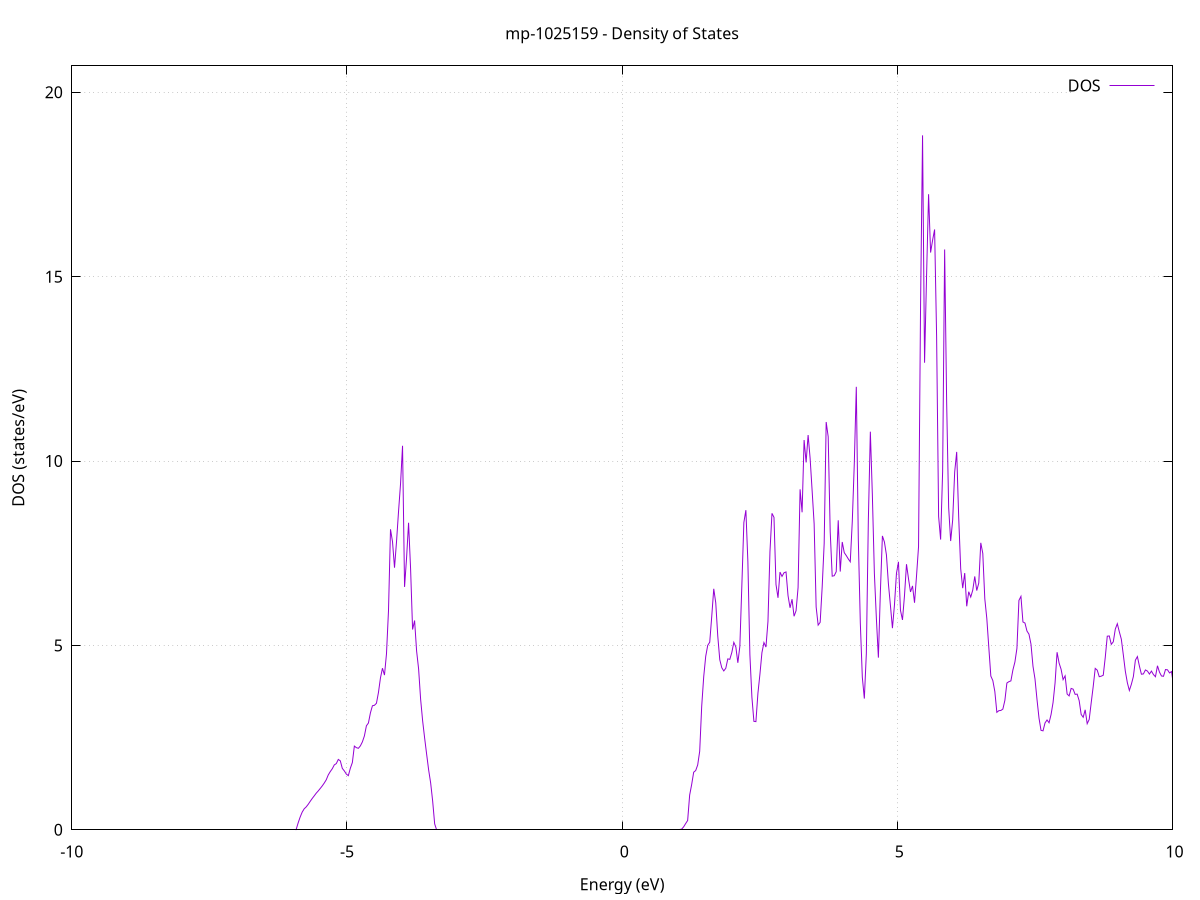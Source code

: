 set title 'mp-1025159 - Density of States'
set xlabel 'Energy (eV)'
set ylabel 'DOS (states/eV)'
set grid
set xrange [-10:10]
set yrange [0:20.715]
set xzeroaxis lt -1
set terminal png size 800,600
set output 'mp-1025159_dos_gnuplot.png'
plot '-' using 1:2 with lines title 'DOS'
-41.930800 0.000000
-41.894400 0.000000
-41.857900 0.000000
-41.821400 0.000000
-41.784900 0.000000
-41.748400 0.000000
-41.712000 0.000000
-41.675500 0.000000
-41.639000 0.000000
-41.602500 0.000000
-41.566000 0.000000
-41.529600 0.000000
-41.493100 0.000000
-41.456600 0.000000
-41.420100 0.000000
-41.383600 0.000000
-41.347100 0.000000
-41.310700 0.000000
-41.274200 0.000000
-41.237700 0.000000
-41.201200 0.000000
-41.164700 0.000000
-41.128300 0.000000
-41.091800 0.000000
-41.055300 0.000000
-41.018800 0.000000
-40.982300 0.000000
-40.945800 0.000000
-40.909400 0.000000
-40.872900 0.000000
-40.836400 0.000000
-40.799900 0.000000
-40.763400 0.000000
-40.727000 0.000000
-40.690500 0.000000
-40.654000 0.000000
-40.617500 0.000000
-40.581000 0.000000
-40.544600 0.000000
-40.508100 0.000000
-40.471600 0.000000
-40.435100 0.000000
-40.398600 0.000000
-40.362100 0.000000
-40.325700 0.000000
-40.289200 0.000000
-40.252700 0.000000
-40.216200 0.000000
-40.179700 0.000000
-40.143300 0.000000
-40.106800 0.000000
-40.070300 0.000000
-40.033800 0.000000
-39.997300 0.000000
-39.960900 0.000000
-39.924400 0.000000
-39.887900 0.000000
-39.851400 0.000000
-39.814900 0.000000
-39.778400 0.000000
-39.742000 0.000000
-39.705500 0.000000
-39.669000 0.000000
-39.632500 0.000000
-39.596000 0.000000
-39.559600 0.000000
-39.523100 0.000000
-39.486600 0.000000
-39.450100 0.000000
-39.413600 0.000000
-39.377100 0.000000
-39.340700 0.000000
-39.304200 0.000000
-39.267700 0.000000
-39.231200 0.000000
-39.194700 0.000000
-39.158300 0.000000
-39.121800 0.000000
-39.085300 0.000000
-39.048800 0.000000
-39.012300 0.000000
-38.975900 0.000000
-38.939400 0.000000
-38.902900 0.000000
-38.866400 0.000000
-38.829900 0.000000
-38.793400 0.000000
-38.757000 0.000000
-38.720500 0.000000
-38.684000 0.000000
-38.647500 0.000000
-38.611000 261.473700
-38.574600 703.450100
-38.538100 0.000000
-38.501600 0.000000
-38.465100 0.000000
-38.428600 0.000000
-38.392100 0.000000
-38.355700 0.000000
-38.319200 0.000000
-38.282700 0.000000
-38.246200 0.000000
-38.209700 0.000000
-38.173300 0.000000
-38.136800 0.000000
-38.100300 0.000000
-38.063800 0.000000
-38.027300 0.000000
-37.990900 0.000000
-37.954400 0.000000
-37.917900 0.000000
-37.881400 0.000000
-37.844900 0.000000
-37.808400 0.000000
-37.772000 0.000000
-37.735500 0.000000
-37.699000 0.000000
-37.662500 0.000000
-37.626000 0.000000
-37.589600 0.000000
-37.553100 0.000000
-37.516600 0.000000
-37.480100 0.000000
-37.443600 0.000000
-37.407200 0.000000
-37.370700 0.000000
-37.334200 0.000000
-37.297700 0.000000
-37.261200 0.000000
-37.224700 0.000000
-37.188300 0.000000
-37.151800 0.000000
-37.115300 0.000000
-37.078800 0.000000
-37.042300 0.000000
-37.005900 0.000000
-36.969400 0.000000
-36.932900 0.000000
-36.896400 0.000000
-36.859900 0.000000
-36.823400 0.000000
-36.787000 0.000000
-36.750500 0.000000
-36.714000 0.000000
-36.677500 0.000000
-36.641000 0.000000
-36.604600 0.000000
-36.568100 0.000000
-36.531600 0.000000
-36.495100 0.000000
-36.458600 0.000000
-36.422200 0.000000
-36.385700 0.000000
-36.349200 0.000000
-36.312700 0.000000
-36.276200 0.000000
-36.239700 0.000000
-36.203300 0.000000
-36.166800 0.000000
-36.130300 0.000000
-36.093800 0.000000
-36.057300 0.000000
-36.020900 0.000000
-35.984400 0.000000
-35.947900 0.000000
-35.911400 0.000000
-35.874900 0.000000
-35.838400 0.000000
-35.802000 0.000000
-35.765500 0.000000
-35.729000 0.000000
-35.692500 0.000000
-35.656000 0.000000
-35.619600 0.000000
-35.583100 0.000000
-35.546600 0.000000
-35.510100 0.000000
-35.473600 0.000000
-35.437200 0.000000
-35.400700 0.000000
-35.364200 0.000000
-35.327700 0.000000
-35.291200 0.000000
-35.254700 0.000000
-35.218300 0.000000
-35.181800 0.000000
-35.145300 0.000000
-35.108800 0.000000
-35.072300 0.000000
-35.035900 0.000000
-34.999400 0.000000
-34.962900 0.000000
-34.926400 0.000000
-34.889900 0.000000
-34.853400 0.000000
-34.817000 0.000000
-34.780500 0.000000
-34.744000 0.000000
-34.707500 0.000000
-34.671000 0.000000
-34.634600 0.000000
-34.598100 0.000000
-34.561600 0.000000
-34.525100 0.000000
-34.488600 0.000000
-34.452200 0.000000
-34.415700 0.000000
-34.379200 0.000000
-34.342700 0.000000
-34.306200 0.000000
-34.269700 0.000000
-34.233300 0.000000
-34.196800 0.000000
-34.160300 0.000000
-34.123800 0.000000
-34.087300 0.000000
-34.050900 0.000000
-34.014400 0.000000
-33.977900 0.000000
-33.941400 0.000000
-33.904900 0.000000
-33.868500 0.000000
-33.832000 0.000000
-33.795500 0.000000
-33.759000 0.000000
-33.722500 0.000000
-33.686000 0.000000
-33.649600 0.000000
-33.613100 0.000000
-33.576600 0.000000
-33.540100 0.000000
-33.503600 0.000000
-33.467200 0.000000
-33.430700 0.000000
-33.394200 0.000000
-33.357700 0.000000
-33.321200 0.000000
-33.284700 0.000000
-33.248300 0.000000
-33.211800 0.000000
-33.175300 0.000000
-33.138800 0.000000
-33.102300 0.000000
-33.065900 0.000000
-33.029400 0.000000
-32.992900 0.000000
-32.956400 0.000000
-32.919900 0.000000
-32.883500 0.000000
-32.847000 0.000000
-32.810500 0.000000
-32.774000 0.000000
-32.737500 0.000000
-32.701000 0.000000
-32.664600 0.000000
-32.628100 0.000000
-32.591600 0.000000
-32.555100 0.000000
-32.518600 0.000000
-32.482200 0.000000
-32.445700 0.000000
-32.409200 0.000000
-32.372700 0.000000
-32.336200 0.000000
-32.299700 0.000000
-32.263300 0.000000
-32.226800 0.000000
-32.190300 0.000000
-32.153800 0.000000
-32.117300 0.000000
-32.080900 0.000000
-32.044400 0.000000
-32.007900 0.000000
-31.971400 0.000000
-31.934900 0.000000
-31.898500 0.000000
-31.862000 0.000000
-31.825500 0.000000
-31.789000 0.000000
-31.752500 0.000000
-31.716000 0.000000
-31.679600 0.000000
-31.643100 0.000000
-31.606600 0.000000
-31.570100 0.000000
-31.533600 0.000000
-31.497200 0.000000
-31.460700 0.000000
-31.424200 0.000000
-31.387700 0.000000
-31.351200 0.000000
-31.314800 0.000000
-31.278300 0.000000
-31.241800 0.000000
-31.205300 0.000000
-31.168800 0.000000
-31.132300 0.000000
-31.095900 0.000000
-31.059400 0.000000
-31.022900 0.000000
-30.986400 0.000000
-30.949900 0.000000
-30.913500 0.000000
-30.877000 0.000000
-30.840500 0.000000
-30.804000 0.000000
-30.767500 0.000000
-30.731000 0.000000
-30.694600 0.000000
-30.658100 0.000000
-30.621600 0.000000
-30.585100 0.000000
-30.548600 0.000000
-30.512200 0.000000
-30.475700 0.000000
-30.439200 0.000000
-30.402700 0.000000
-30.366200 0.000000
-30.329800 0.000000
-30.293300 0.000000
-30.256800 0.000000
-30.220300 0.000000
-30.183800 0.000000
-30.147300 0.000000
-30.110900 0.000000
-30.074400 0.000000
-30.037900 0.000000
-30.001400 0.000000
-29.964900 0.000000
-29.928500 0.000000
-29.892000 0.000000
-29.855500 0.000000
-29.819000 0.000000
-29.782500 0.000000
-29.746000 0.000000
-29.709600 0.000000
-29.673100 0.000000
-29.636600 0.000000
-29.600100 0.000000
-29.563600 0.000000
-29.527200 0.000000
-29.490700 0.000000
-29.454200 0.000000
-29.417700 0.000000
-29.381200 0.000000
-29.344800 0.000000
-29.308300 0.000000
-29.271800 0.000000
-29.235300 0.000000
-29.198800 0.000000
-29.162300 0.000000
-29.125900 0.000000
-29.089400 0.000000
-29.052900 0.000000
-29.016400 0.000000
-28.979900 0.000000
-28.943500 0.000000
-28.907000 0.000000
-28.870500 0.000000
-28.834000 0.000000
-28.797500 0.000000
-28.761000 0.000000
-28.724600 0.000000
-28.688100 0.000000
-28.651600 0.000000
-28.615100 0.000000
-28.578600 0.000000
-28.542200 0.000000
-28.505700 0.000000
-28.469200 0.000000
-28.432700 0.000000
-28.396200 0.000000
-28.359800 0.000000
-28.323300 0.000000
-28.286800 0.000000
-28.250300 0.000000
-28.213800 0.000000
-28.177300 0.000000
-28.140900 0.000000
-28.104400 0.000000
-28.067900 0.000000
-28.031400 0.000000
-27.994900 0.000000
-27.958500 0.000000
-27.922000 0.000000
-27.885500 0.000000
-27.849000 0.000000
-27.812500 0.000000
-27.776100 0.000000
-27.739600 0.000000
-27.703100 0.000000
-27.666600 0.000000
-27.630100 0.000000
-27.593600 0.000000
-27.557200 0.000000
-27.520700 0.000000
-27.484200 0.000000
-27.447700 0.000000
-27.411200 0.000000
-27.374800 0.000000
-27.338300 0.000000
-27.301800 0.000000
-27.265300 0.000000
-27.228800 0.000000
-27.192300 0.000000
-27.155900 0.000000
-27.119400 0.000000
-27.082900 0.000000
-27.046400 0.000000
-27.009900 0.000000
-26.973500 0.000000
-26.937000 0.000000
-26.900500 0.000000
-26.864000 0.000000
-26.827500 0.000000
-26.791100 0.000000
-26.754600 0.000000
-26.718100 0.000000
-26.681600 0.000000
-26.645100 0.000000
-26.608600 0.000000
-26.572200 0.000000
-26.535700 0.000000
-26.499200 0.000000
-26.462700 0.000000
-26.426200 0.000000
-26.389800 0.000000
-26.353300 0.000000
-26.316800 0.000000
-26.280300 0.000000
-26.243800 0.000000
-26.207300 0.000000
-26.170900 0.000000
-26.134400 0.000000
-26.097900 0.000000
-26.061400 0.000000
-26.024900 0.000000
-25.988500 0.000000
-25.952000 0.000000
-25.915500 0.000000
-25.879000 0.000000
-25.842500 0.000000
-25.806100 0.000000
-25.769600 0.000000
-25.733100 0.000000
-25.696600 0.000000
-25.660100 0.000000
-25.623600 0.000000
-25.587200 0.000000
-25.550700 0.000000
-25.514200 0.000000
-25.477700 0.000000
-25.441200 0.000000
-25.404800 0.000000
-25.368300 0.000000
-25.331800 0.000000
-25.295300 0.000000
-25.258800 0.000000
-25.222400 0.000000
-25.185900 0.000000
-25.149400 0.000000
-25.112900 0.000000
-25.076400 0.000000
-25.039900 0.000000
-25.003500 0.000000
-24.967000 0.000000
-24.930500 0.000000
-24.894000 0.000000
-24.857500 0.000000
-24.821100 0.000000
-24.784600 0.000000
-24.748100 0.000000
-24.711600 0.000000
-24.675100 0.000000
-24.638600 0.000000
-24.602200 0.000000
-24.565700 0.000000
-24.529200 0.000000
-24.492700 0.000000
-24.456200 0.000000
-24.419800 0.000000
-24.383300 0.000000
-24.346800 0.000000
-24.310300 0.000000
-24.273800 0.000000
-24.237400 0.000000
-24.200900 0.000000
-24.164400 0.000000
-24.127900 0.000000
-24.091400 0.000000
-24.054900 0.000000
-24.018500 0.000000
-23.982000 0.000000
-23.945500 0.000000
-23.909000 0.000000
-23.872500 0.000000
-23.836100 0.000000
-23.799600 0.000000
-23.763100 0.000000
-23.726600 0.000000
-23.690100 0.000000
-23.653600 0.000000
-23.617200 0.000000
-23.580700 0.000000
-23.544200 0.000000
-23.507700 0.000000
-23.471200 0.000000
-23.434800 0.000000
-23.398300 0.000000
-23.361800 0.000000
-23.325300 0.000000
-23.288800 0.000000
-23.252400 0.000000
-23.215900 0.000000
-23.179400 0.000000
-23.142900 0.000000
-23.106400 0.000000
-23.069900 0.000000
-23.033500 0.000000
-22.997000 0.000000
-22.960500 0.000000
-22.924000 0.000000
-22.887500 0.000000
-22.851100 0.000000
-22.814600 0.000000
-22.778100 0.000000
-22.741600 0.000000
-22.705100 0.000000
-22.668600 0.000000
-22.632200 0.000000
-22.595700 0.000000
-22.559200 0.000000
-22.522700 0.000000
-22.486200 0.000000
-22.449800 0.000000
-22.413300 0.000000
-22.376800 0.000000
-22.340300 0.000000
-22.303800 0.000000
-22.267400 0.000000
-22.230900 0.000000
-22.194400 0.000000
-22.157900 0.000000
-22.121400 0.000000
-22.084900 0.000000
-22.048500 0.000000
-22.012000 0.000000
-21.975500 0.000000
-21.939000 0.000000
-21.902500 0.000000
-21.866100 0.000000
-21.829600 0.000000
-21.793100 0.000000
-21.756600 0.000000
-21.720100 0.000000
-21.683700 0.000000
-21.647200 0.000000
-21.610700 0.000000
-21.574200 0.000000
-21.537700 0.000000
-21.501200 0.000000
-21.464800 0.000000
-21.428300 0.000000
-21.391800 0.000000
-21.355300 0.000000
-21.318800 0.000000
-21.282400 0.000000
-21.245900 0.000000
-21.209400 0.000000
-21.172900 0.000000
-21.136400 0.000000
-21.099900 0.000000
-21.063500 0.000000
-21.027000 0.000000
-20.990500 0.000000
-20.954000 0.000000
-20.917500 0.000000
-20.881100 0.000000
-20.844600 0.000000
-20.808100 0.000000
-20.771600 0.000000
-20.735100 0.000000
-20.698700 0.000000
-20.662200 0.000000
-20.625700 0.000000
-20.589200 0.000000
-20.552700 0.000000
-20.516200 0.000000
-20.479800 0.000000
-20.443300 0.000000
-20.406800 0.000000
-20.370300 0.000000
-20.333800 0.000000
-20.297400 0.000000
-20.260900 0.000000
-20.224400 0.000000
-20.187900 0.000000
-20.151400 0.000000
-20.114900 0.000000
-20.078500 0.000000
-20.042000 0.000000
-20.005500 0.000000
-19.969000 0.000000
-19.932500 0.000000
-19.896100 0.000000
-19.859600 0.000000
-19.823100 0.000000
-19.786600 0.000000
-19.750100 0.000000
-19.713700 0.000000
-19.677200 0.000000
-19.640700 0.000000
-19.604200 0.000000
-19.567700 0.000000
-19.531200 0.000000
-19.494800 0.000000
-19.458300 0.000000
-19.421800 0.000000
-19.385300 0.000000
-19.348800 0.000000
-19.312400 0.000000
-19.275900 0.000000
-19.239400 0.000000
-19.202900 0.000000
-19.166400 0.000000
-19.130000 0.000000
-19.093500 0.000000
-19.057000 0.000000
-19.020500 0.000000
-18.984000 0.000000
-18.947500 0.000000
-18.911100 0.000000
-18.874600 0.000000
-18.838100 0.000000
-18.801600 0.000000
-18.765100 0.000000
-18.728700 0.000000
-18.692200 0.000000
-18.655700 0.000000
-18.619200 0.000000
-18.582700 0.000000
-18.546200 0.000000
-18.509800 0.000000
-18.473300 0.000000
-18.436800 0.000000
-18.400300 0.000000
-18.363800 0.000000
-18.327400 0.000000
-18.290900 0.000000
-18.254400 0.000000
-18.217900 0.000000
-18.181400 0.000000
-18.145000 0.000000
-18.108500 0.000000
-18.072000 0.000000
-18.035500 0.000000
-17.999000 0.000000
-17.962500 0.000000
-17.926100 0.000000
-17.889600 0.000000
-17.853100 0.000000
-17.816600 0.000000
-17.780100 0.000000
-17.743700 0.000000
-17.707200 0.000000
-17.670700 0.000000
-17.634200 0.000000
-17.597700 0.000000
-17.561200 0.000000
-17.524800 0.000000
-17.488300 0.000000
-17.451800 0.000000
-17.415300 0.000000
-17.378800 0.000000
-17.342400 0.000000
-17.305900 0.000000
-17.269400 0.000000
-17.232900 0.000000
-17.196400 0.000000
-17.160000 0.000000
-17.123500 0.000000
-17.087000 0.000000
-17.050500 0.000000
-17.014000 0.000000
-16.977500 0.000000
-16.941100 0.000000
-16.904600 0.000000
-16.868100 0.000000
-16.831600 0.000000
-16.795100 0.000000
-16.758700 0.000000
-16.722200 0.000000
-16.685700 0.000000
-16.649200 0.000000
-16.612700 0.000000
-16.576200 0.000000
-16.539800 0.000000
-16.503300 0.000000
-16.466800 0.000000
-16.430300 0.000000
-16.393800 0.000000
-16.357400 0.000000
-16.320900 0.000000
-16.284400 0.000000
-16.247900 0.000000
-16.211400 0.000000
-16.175000 0.000000
-16.138500 0.000000
-16.102000 0.000000
-16.065500 0.000000
-16.029000 0.000000
-15.992500 0.000000
-15.956100 0.000000
-15.919600 0.000000
-15.883100 0.000000
-15.846600 0.000000
-15.810100 0.000000
-15.773700 0.000000
-15.737200 0.000000
-15.700700 0.000000
-15.664200 0.000000
-15.627700 0.000000
-15.591300 0.000000
-15.554800 0.000000
-15.518300 0.000000
-15.481800 0.000000
-15.445300 0.000000
-15.408800 0.000000
-15.372400 0.000000
-15.335900 0.000000
-15.299400 0.000000
-15.262900 0.000000
-15.226400 0.000000
-15.190000 0.000000
-15.153500 0.000000
-15.117000 0.000000
-15.080500 0.000000
-15.044000 0.000000
-15.007500 0.000000
-14.971100 0.000000
-14.934600 0.000000
-14.898100 0.000000
-14.861600 0.000000
-14.825100 0.000000
-14.788700 0.000000
-14.752200 0.000000
-14.715700 0.000000
-14.679200 0.000000
-14.642700 0.000000
-14.606300 0.000000
-14.569800 0.000000
-14.533300 0.000000
-14.496800 0.000000
-14.460300 0.000000
-14.423800 0.000000
-14.387400 0.000000
-14.350900 0.000000
-14.314400 0.000000
-14.277900 0.000000
-14.241400 0.000000
-14.205000 0.000000
-14.168500 0.000000
-14.132000 0.000000
-14.095500 0.000000
-14.059000 0.000000
-14.022500 0.000000
-13.986100 0.000000
-13.949600 0.000000
-13.913100 0.000000
-13.876600 0.000000
-13.840100 0.000000
-13.803700 0.000000
-13.767200 0.000000
-13.730700 0.000000
-13.694200 0.000000
-13.657700 0.000000
-13.621300 0.000000
-13.584800 0.000000
-13.548300 0.000000
-13.511800 0.000000
-13.475300 0.000000
-13.438800 0.000000
-13.402400 0.000000
-13.365900 0.000000
-13.329400 0.000000
-13.292900 0.000000
-13.256400 0.000000
-13.220000 0.000000
-13.183500 0.000000
-13.147000 0.000000
-13.110500 0.000000
-13.074000 0.000000
-13.037600 0.000000
-13.001100 0.000000
-12.964600 0.000000
-12.928100 0.000000
-12.891600 0.000000
-12.855100 0.000000
-12.818700 0.000000
-12.782200 0.000000
-12.745700 0.000000
-12.709200 0.000000
-12.672700 0.000000
-12.636300 0.000000
-12.599800 0.000000
-12.563300 0.000000
-12.526800 0.000000
-12.490300 0.000000
-12.453800 0.000000
-12.417400 0.000000
-12.380900 0.000000
-12.344400 0.000000
-12.307900 0.000000
-12.271400 0.000000
-12.235000 0.000000
-12.198500 0.000000
-12.162000 0.000000
-12.125500 0.000000
-12.089000 0.000000
-12.052600 0.000000
-12.016100 0.000000
-11.979600 0.000000
-11.943100 0.000000
-11.906600 0.000000
-11.870100 0.000000
-11.833700 0.000000
-11.797200 0.000000
-11.760700 0.000000
-11.724200 0.000000
-11.687700 0.000000
-11.651300 0.000000
-11.614800 0.000000
-11.578300 0.000000
-11.541800 0.000000
-11.505300 0.000000
-11.468800 0.000000
-11.432400 0.000000
-11.395900 0.000000
-11.359400 0.000000
-11.322900 0.000000
-11.286400 0.000000
-11.250000 0.000000
-11.213500 0.000000
-11.177000 0.000000
-11.140500 0.000000
-11.104000 0.000000
-11.067600 0.000000
-11.031100 0.000000
-10.994600 0.000000
-10.958100 0.000000
-10.921600 0.000000
-10.885100 0.000000
-10.848700 0.000000
-10.812200 0.000000
-10.775700 0.000000
-10.739200 0.000000
-10.702700 0.000000
-10.666300 0.000000
-10.629800 0.000000
-10.593300 0.000000
-10.556800 0.000000
-10.520300 0.000000
-10.483800 0.000000
-10.447400 0.000000
-10.410900 0.000000
-10.374400 0.000000
-10.337900 0.000000
-10.301400 0.000000
-10.265000 0.000000
-10.228500 0.000000
-10.192000 0.000000
-10.155500 0.000000
-10.119000 0.000000
-10.082600 0.000000
-10.046100 0.000000
-10.009600 0.000000
-9.973100 0.000000
-9.936600 0.000000
-9.900100 0.000000
-9.863700 0.000000
-9.827200 0.000000
-9.790700 0.000000
-9.754200 0.000000
-9.717700 0.000000
-9.681300 0.000000
-9.644800 0.000000
-9.608300 0.000000
-9.571800 0.000000
-9.535300 0.000000
-9.498900 0.000000
-9.462400 0.000000
-9.425900 0.000000
-9.389400 0.000000
-9.352900 0.000000
-9.316400 0.000000
-9.280000 0.000000
-9.243500 0.000000
-9.207000 0.000000
-9.170500 0.000000
-9.134000 0.000000
-9.097600 0.000000
-9.061100 0.000000
-9.024600 0.000000
-8.988100 0.000000
-8.951600 0.000000
-8.915100 0.000000
-8.878700 0.000000
-8.842200 0.000000
-8.805700 0.000000
-8.769200 0.000000
-8.732700 0.000000
-8.696300 0.000000
-8.659800 0.000000
-8.623300 0.000000
-8.586800 0.000000
-8.550300 0.000000
-8.513900 0.000000
-8.477400 0.000000
-8.440900 0.000000
-8.404400 0.000000
-8.367900 0.000000
-8.331400 0.000000
-8.295000 0.000000
-8.258500 0.000000
-8.222000 0.000000
-8.185500 0.000000
-8.149000 0.000000
-8.112600 0.000000
-8.076100 0.000000
-8.039600 0.000000
-8.003100 0.000000
-7.966600 0.000000
-7.930100 0.000000
-7.893700 0.000000
-7.857200 0.000000
-7.820700 0.000000
-7.784200 0.000000
-7.747700 0.000000
-7.711300 0.000000
-7.674800 0.000000
-7.638300 0.000000
-7.601800 0.000000
-7.565300 0.000000
-7.528900 0.000000
-7.492400 0.000000
-7.455900 0.000000
-7.419400 0.000000
-7.382900 0.000000
-7.346400 0.000000
-7.310000 0.000000
-7.273500 0.000000
-7.237000 0.000000
-7.200500 0.000000
-7.164000 0.000000
-7.127600 0.000000
-7.091100 0.000000
-7.054600 0.000000
-7.018100 0.000000
-6.981600 0.000000
-6.945200 0.000000
-6.908700 0.000000
-6.872200 0.000000
-6.835700 0.000000
-6.799200 0.000000
-6.762700 0.000000
-6.726300 0.000000
-6.689800 0.000000
-6.653300 0.000000
-6.616800 0.000000
-6.580300 0.000000
-6.543900 0.000000
-6.507400 0.000000
-6.470900 0.000000
-6.434400 0.000000
-6.397900 0.000000
-6.361400 0.000000
-6.325000 0.000000
-6.288500 0.000000
-6.252000 0.000000
-6.215500 0.000000
-6.179000 0.000000
-6.142600 0.000000
-6.106100 0.000000
-6.069600 0.000000
-6.033100 0.000000
-5.996600 0.000000
-5.960200 0.000000
-5.923700 0.005100
-5.887200 0.186300
-5.850700 0.344800
-5.814200 0.476900
-5.777700 0.567700
-5.741300 0.619700
-5.704800 0.689200
-5.668300 0.770600
-5.631800 0.848100
-5.595300 0.919000
-5.558900 0.991700
-5.522400 1.052700
-5.485900 1.120400
-5.449400 1.189100
-5.412900 1.266900
-5.376400 1.355800
-5.340000 1.487000
-5.303500 1.577800
-5.267000 1.654500
-5.230500 1.759100
-5.194000 1.794300
-5.157600 1.907700
-5.121100 1.869600
-5.084600 1.664400
-5.048100 1.596200
-5.011600 1.509600
-4.975200 1.468000
-4.938700 1.668100
-4.902200 1.823000
-4.865700 2.269300
-4.829200 2.226800
-4.792700 2.209400
-4.756300 2.275300
-4.719800 2.383300
-4.683300 2.545000
-4.646800 2.819700
-4.610300 2.894800
-4.573900 3.169800
-4.537400 3.362900
-4.500900 3.375400
-4.464400 3.430500
-4.427900 3.723300
-4.391400 4.119000
-4.355000 4.381900
-4.318500 4.194700
-4.282000 4.772400
-4.245500 5.937400
-4.209000 8.148500
-4.172600 7.813200
-4.136100 7.106200
-4.099600 7.812300
-4.063100 8.630600
-4.026600 9.381700
-3.990200 10.413000
-3.953700 6.586000
-3.917200 7.369100
-3.880700 8.325300
-3.844200 7.085600
-3.807700 5.430400
-3.771300 5.674800
-3.734800 4.850200
-3.698300 4.360700
-3.661800 3.541300
-3.625300 2.955600
-3.588900 2.488300
-3.552400 2.048900
-3.515900 1.621600
-3.479400 1.268800
-3.442900 0.776700
-3.406500 0.159600
-3.370000 0.000000
-3.333500 0.000000
-3.297000 0.000000
-3.260500 0.000000
-3.224000 0.000000
-3.187600 0.000000
-3.151100 0.000000
-3.114600 0.000000
-3.078100 0.000000
-3.041600 0.000000
-3.005200 0.000000
-2.968700 0.000000
-2.932200 0.000000
-2.895700 0.000000
-2.859200 0.000000
-2.822700 0.000000
-2.786300 0.000000
-2.749800 0.000000
-2.713300 0.000000
-2.676800 0.000000
-2.640300 0.000000
-2.603900 0.000000
-2.567400 0.000000
-2.530900 0.000000
-2.494400 0.000000
-2.457900 0.000000
-2.421500 0.000000
-2.385000 0.000000
-2.348500 0.000000
-2.312000 0.000000
-2.275500 0.000000
-2.239000 0.000000
-2.202600 0.000000
-2.166100 0.000000
-2.129600 0.000000
-2.093100 0.000000
-2.056600 0.000000
-2.020200 0.000000
-1.983700 0.000000
-1.947200 0.000000
-1.910700 0.000000
-1.874200 0.000000
-1.837700 0.000000
-1.801300 0.000000
-1.764800 0.000000
-1.728300 0.000000
-1.691800 0.000000
-1.655300 0.000000
-1.618900 0.000000
-1.582400 0.000000
-1.545900 0.000000
-1.509400 0.000000
-1.472900 0.000000
-1.436500 0.000000
-1.400000 0.000000
-1.363500 0.000000
-1.327000 0.000000
-1.290500 0.000000
-1.254000 0.000000
-1.217600 0.000000
-1.181100 0.000000
-1.144600 0.000000
-1.108100 0.000000
-1.071600 0.000000
-1.035200 0.000000
-0.998700 0.000000
-0.962200 0.000000
-0.925700 0.000000
-0.889200 0.000000
-0.852800 0.000000
-0.816300 0.000000
-0.779800 0.000000
-0.743300 0.000000
-0.706800 0.000000
-0.670300 0.000000
-0.633900 0.000000
-0.597400 0.000000
-0.560900 0.000000
-0.524400 0.000000
-0.487900 0.000000
-0.451500 0.000000
-0.415000 0.000000
-0.378500 0.000000
-0.342000 0.000000
-0.305500 0.000000
-0.269000 0.000000
-0.232600 0.000000
-0.196100 0.000000
-0.159600 0.000000
-0.123100 0.000000
-0.086600 0.000000
-0.050200 0.000000
-0.013700 0.000000
0.022800 0.000000
0.059300 0.000000
0.095800 0.000000
0.132200 0.000000
0.168700 0.000000
0.205200 0.000000
0.241700 0.000000
0.278200 0.000000
0.314700 0.000000
0.351100 0.000000
0.387600 0.000000
0.424100 0.000000
0.460600 0.000000
0.497100 0.000000
0.533500 0.000000
0.570000 0.000000
0.606500 0.000000
0.643000 0.000000
0.679500 0.000000
0.716000 0.000000
0.752400 0.000000
0.788900 0.000000
0.825400 0.000000
0.861900 0.000000
0.898400 0.000000
0.934800 0.000000
0.971300 0.000000
1.007800 0.000000
1.044300 0.000000
1.080800 0.016300
1.117200 0.079200
1.153700 0.167800
1.190200 0.251600
1.226700 0.940900
1.263200 1.227500
1.299700 1.560700
1.336100 1.605800
1.372600 1.757600
1.409100 2.130000
1.445600 3.350200
1.482100 4.150600
1.518500 4.704500
1.555000 5.001000
1.591500 5.086500
1.628000 5.786000
1.664500 6.534400
1.701000 6.153200
1.737400 5.252200
1.773900 4.610700
1.810400 4.393600
1.846900 4.307500
1.883400 4.380800
1.919800 4.634000
1.956300 4.621600
1.992800 4.807800
2.029300 5.081800
2.065800 4.958800
2.102200 4.527300
2.138700 4.973200
2.175200 6.632900
2.211700 8.333900
2.248200 8.667000
2.284700 7.265500
2.321100 4.749500
2.357600 3.596800
2.394100 2.940300
2.430600 2.932600
2.467100 3.702400
2.503500 4.218300
2.540000 4.803300
2.576500 5.076700
2.613000 4.955000
2.649500 5.648800
2.685900 7.541800
2.722400 8.581400
2.758900 8.472900
2.795400 6.652700
2.831900 6.290500
2.868400 6.987900
2.904800 6.871100
2.941300 6.969900
2.977800 6.991600
3.014300 6.348400
3.050800 6.019300
3.087200 6.252700
3.123700 5.789700
3.160200 5.941400
3.196700 6.567300
3.233200 9.232300
3.269700 8.609600
3.306100 10.569000
3.342600 9.962300
3.379100 10.704000
3.415600 10.071800
3.452100 9.192200
3.488500 8.296800
3.525000 6.042500
3.561500 5.549900
3.598000 5.625600
3.634500 6.580800
3.670900 7.763200
3.707400 11.057600
3.743900 10.658500
3.780400 8.085900
3.816900 6.876700
3.853400 6.889800
3.889800 6.999600
3.926300 8.392700
3.962800 7.001900
3.999300 7.803800
4.035800 7.515500
4.072200 7.435700
4.108700 7.346000
4.145200 7.266900
4.181700 8.361700
4.218200 9.927900
4.254700 12.011300
4.291100 7.886600
4.327600 5.606200
4.364100 4.137600
4.400600 3.557400
4.437100 4.781300
4.473500 8.393000
4.510000 10.795200
4.546500 9.080000
4.583000 6.955600
4.619500 5.730000
4.655900 4.668000
4.692400 6.465700
4.728900 7.968800
4.765400 7.804200
4.801900 7.456400
4.838400 6.664700
4.874800 6.081300
4.911300 5.468100
4.947800 6.092400
4.984300 6.951700
5.020800 7.266200
5.057200 5.952100
5.093700 5.690900
5.130200 6.349800
5.166700 7.201300
5.203200 6.807200
5.239600 6.449400
5.276100 6.613000
5.312600 6.156400
5.349100 6.887900
5.385600 7.677900
5.422100 14.193000
5.458500 18.832100
5.495000 12.664400
5.531500 15.022400
5.568000 17.234500
5.604500 15.652900
5.640900 15.985800
5.677400 16.278700
5.713900 13.378900
5.750400 8.496100
5.786900 7.869900
5.823400 9.721600
5.859800 15.736200
5.896300 11.597300
5.932800 8.737000
5.969300 7.829500
6.005800 8.400700
6.042200 9.700200
6.078700 10.246400
6.115200 8.471300
6.151700 7.076300
6.188200 6.552600
6.224600 6.961500
6.261100 6.060500
6.297600 6.455800
6.334100 6.311500
6.370600 6.498700
6.407100 6.869900
6.443500 6.486700
6.480000 6.691000
6.516500 7.781400
6.553000 7.493700
6.589500 6.264100
6.625900 5.733400
6.662400 4.945200
6.698900 4.168700
6.735400 4.046500
6.771900 3.748800
6.808400 3.184800
6.844800 3.229700
6.881300 3.235400
6.917800 3.272900
6.954300 3.509000
6.990800 3.979500
7.027200 4.016300
7.063700 4.037300
7.100200 4.334700
7.136700 4.550200
7.173200 4.919600
7.209600 6.220200
7.246100 6.329300
7.282600 5.635500
7.319100 5.606300
7.355600 5.389400
7.392100 5.303300
7.428500 5.035000
7.465000 4.435800
7.501500 4.090300
7.538000 3.531600
7.574500 3.028200
7.610900 2.696000
7.647400 2.682800
7.683900 2.897700
7.720400 2.977100
7.756900 2.901800
7.793400 3.124600
7.829800 3.451500
7.866300 3.982600
7.902800 4.814500
7.939300 4.521900
7.975800 4.351900
8.012200 4.071500
8.048700 4.173900
8.085200 3.681800
8.121700 3.629900
8.158200 3.833400
8.194600 3.812900
8.231100 3.672100
8.267600 3.678700
8.304100 3.502400
8.340600 3.126900
8.377100 3.050400
8.413500 3.253100
8.450000 2.877000
8.486500 2.992800
8.523000 3.447100
8.559500 3.886600
8.595900 4.376300
8.632400 4.328500
8.668900 4.150900
8.705400 4.165300
8.741900 4.191100
8.778300 4.676100
8.814800 5.249400
8.851300 5.255900
8.887800 5.028600
8.924300 5.097400
8.960800 5.441700
8.997200 5.587600
9.033700 5.369100
9.070200 5.168700
9.106700 4.741100
9.143200 4.297900
9.179600 3.988200
9.216100 3.777400
9.252600 3.944900
9.289100 4.154800
9.325600 4.598400
9.362100 4.697200
9.398500 4.440500
9.435000 4.218600
9.471500 4.226000
9.508000 4.334200
9.544500 4.303500
9.580900 4.222400
9.617400 4.303000
9.653900 4.209200
9.690400 4.150000
9.726900 4.447500
9.763300 4.275600
9.799800 4.170900
9.836300 4.162300
9.872800 4.345100
9.909300 4.337600
9.945800 4.253200
9.982200 4.290100
10.018700 3.917000
10.055200 4.101400
10.091700 3.349500
10.128200 2.805000
10.164600 2.567500
10.201100 2.153200
10.237600 1.745400
10.274100 1.554000
10.310600 1.163400
10.347100 0.796400
10.383500 0.534100
10.420000 0.369600
10.456500 0.184000
10.493000 0.074400
10.529500 0.041600
10.565900 0.023500
10.602400 0.014100
10.638900 0.002500
10.675400 0.000000
10.711900 0.000000
10.748300 0.000000
10.784800 0.000000
10.821300 0.000000
10.857800 0.000000
10.894300 0.000000
10.930800 0.000100
10.967200 0.002100
11.003700 0.006700
11.040200 0.016600
11.076700 0.042500
11.113200 0.060500
11.149600 0.117600
11.186100 0.206200
11.222600 0.265700
11.259100 0.324000
11.295600 0.326300
11.332000 0.398500
11.368500 0.516100
11.405000 0.670400
11.441500 0.836100
11.478000 0.944900
11.514500 1.059400
11.550900 1.207500
11.587400 1.344700
11.623900 1.457600
11.660400 1.553900
11.696900 1.702100
11.733300 1.860100
11.769800 2.024200
11.806300 2.161800
11.842800 2.165300
11.879300 2.271300
11.915800 2.385600
11.952200 2.644900
11.988700 2.975200
12.025200 3.437900
12.061700 3.994400
12.098200 4.495900
12.134600 4.496400
12.171100 4.388100
12.207600 4.324700
12.244100 4.357800
12.280600 4.268400
12.317000 4.079400
12.353500 4.124400
12.390000 4.105100
12.426500 4.032100
12.463000 4.103400
12.499500 4.249100
12.535900 4.372100
12.572400 4.430700
12.608900 4.410100
12.645400 4.160200
12.681900 4.153800
12.718300 4.176000
12.754800 4.390500
12.791300 4.352900
12.827800 4.242600
12.864300 4.129900
12.900800 4.188200
12.937200 4.103100
12.973700 4.376000
13.010200 4.378000
13.046700 4.240100
13.083200 3.963500
13.119600 3.006900
13.156100 2.757900
13.192600 2.905900
13.229100 3.201700
13.265600 3.580200
13.302000 4.551100
13.338500 4.599100
13.375000 4.580600
13.411500 4.562400
13.448000 4.045000
13.484500 3.804200
13.520900 3.742200
13.557400 3.723600
13.593900 3.751400
13.630400 3.816100
13.666900 4.182500
13.703300 4.618900
13.739800 4.688200
13.776300 4.659700
13.812800 4.357500
13.849300 4.077000
13.885800 4.073000
13.922200 4.272700
13.958700 4.375400
13.995200 4.406000
14.031700 4.464000
14.068200 4.601500
14.104600 4.408400
14.141100 4.458000
14.177600 4.573300
14.214100 4.287600
14.250600 4.255000
14.287000 4.447000
14.323500 5.393100
14.360000 5.816900
14.396500 5.282900
14.433000 4.656800
14.469500 4.934400
14.505900 5.035100
14.542400 5.248400
14.578900 6.263700
14.615400 6.353300
14.651900 6.092700
14.688300 5.598200
14.724800 5.069700
14.761300 5.001800
14.797800 5.099000
14.834300 5.093400
14.870700 5.082700
14.907200 5.356600
14.943700 5.312200
14.980200 5.300500
15.016700 5.107100
15.053200 4.905800
15.089600 4.872800
15.126100 4.913300
15.162600 4.914800
15.199100 4.989500
15.235600 5.222300
15.272000 5.108300
15.308500 5.183900
15.345000 5.754000
15.381500 6.017600
15.418000 5.610700
15.454500 5.446700
15.490900 5.385700
15.527400 5.394100
15.563900 5.348600
15.600400 5.136600
15.636900 4.880200
15.673300 4.771200
15.709800 5.138800
15.746300 5.650000
15.782800 5.663200
15.819300 5.105000
15.855700 4.981100
15.892200 4.921300
15.928700 5.055000
15.965200 5.070100
16.001700 5.319800
16.038200 4.879500
16.074600 4.692000
16.111100 4.540400
16.147600 4.323200
16.184100 4.188900
16.220600 4.268300
16.257000 4.526600
16.293500 4.806800
16.330000 4.678700
16.366500 4.418100
16.403000 4.242000
16.439500 4.021300
16.475900 3.981400
16.512400 4.036800
16.548900 3.927900
16.585400 3.914300
16.621900 3.901500
16.658300 3.955200
16.694800 4.051000
16.731300 3.949900
16.767800 3.969900
16.804300 4.023100
16.840700 4.143500
16.877200 4.391200
16.913700 4.385500
16.950200 4.388400
16.986700 4.426400
17.023200 4.462100
17.059600 4.541700
17.096100 4.621700
17.132600 4.832100
17.169100 5.042800
17.205600 5.308200
17.242000 5.356800
17.278500 5.182800
17.315000 4.892100
17.351500 4.565100
17.388000 4.512000
17.424400 4.411500
17.460900 4.579400
17.497400 4.757500
17.533900 4.762100
17.570400 4.613900
17.606900 4.566400
17.643300 4.592200
17.679800 4.594600
17.716300 4.515500
17.752800 4.374600
17.789300 4.317000
17.825700 3.980300
17.862200 4.150900
17.898700 4.240800
17.935200 4.082000
17.971700 3.875800
18.008200 3.854000
18.044600 3.828700
18.081100 3.815000
18.117600 3.853900
18.154100 4.131500
18.190600 4.183000
18.227000 4.199200
18.263500 4.483800
18.300000 4.476800
18.336500 4.606900
18.373000 4.772400
18.409400 4.860400
18.445900 4.775700
18.482400 4.979900
18.518900 5.467300
18.555400 5.441400
18.591900 5.233400
18.628300 5.372600
18.664800 5.356100
18.701300 5.089900
18.737800 4.903600
18.774300 4.874700
18.810700 5.053900
18.847200 5.251000
18.883700 5.471500
18.920200 5.722900
18.956700 5.807500
18.993200 5.715100
19.029600 5.915900
19.066100 5.718300
19.102600 5.622000
19.139100 5.738000
19.175600 6.039500
19.212000 5.866400
19.248500 5.750600
19.285000 5.781300
19.321500 6.080000
19.358000 5.602800
19.394400 5.425200
19.430900 5.460700
19.467400 5.533600
19.503900 5.627700
19.540400 5.449700
19.576900 5.122500
19.613300 4.925400
19.649800 4.964300
19.686300 5.268700
19.722800 5.677500
19.759300 6.027400
19.795700 5.916800
19.832200 5.760900
19.868700 5.660900
19.905200 5.818300
19.941700 5.414500
19.978200 5.026100
20.014600 5.043700
20.051100 5.241000
20.087600 5.217200
20.124100 5.077300
20.160600 5.018200
20.197000 4.827000
20.233500 4.586100
20.270000 4.497900
20.306500 4.520500
20.343000 4.712700
20.379400 5.072200
20.415900 5.111400
20.452400 5.216600
20.488900 5.639300
20.525400 5.511500
20.561900 5.593800
20.598300 5.500400
20.634800 5.574000
20.671300 5.344600
20.707800 5.265300
20.744300 5.442000
20.780700 5.437400
20.817200 5.822300
20.853700 5.887200
20.890200 6.037200
20.926700 5.525200
20.963100 5.370800
20.999600 5.625700
21.036100 6.067500
21.072600 6.354700
21.109100 6.239000
21.145600 6.036900
21.182000 5.693300
21.218500 5.311900
21.255000 5.419400
21.291500 5.558200
21.328000 5.526900
21.364400 5.803800
21.400900 8.057500
21.437400 5.501900
21.473900 5.253000
21.510400 5.141000
21.546900 5.309700
21.583300 5.631300
21.619800 5.867600
21.656300 6.001000
21.692800 5.796700
21.729300 5.665400
21.765700 5.652900
21.802200 5.657700
21.838700 5.801700
21.875200 5.616800
21.911700 5.560000
21.948100 5.676800
21.984600 5.872000
22.021100 5.832800
22.057600 5.883800
22.094100 5.963400
22.130600 6.161200
22.167000 6.412100
22.203500 6.493700
22.240000 6.241000
22.276500 6.665000
22.313000 6.722300
22.349400 7.084500
22.385900 6.607400
22.422400 6.052700
22.458900 5.594500
22.495400 5.257800
22.531900 5.301600
22.568300 5.851800
22.604800 6.257000
22.641300 6.719500
22.677800 6.863300
22.714300 6.781400
22.750700 6.462600
22.787200 6.160300
22.823700 6.097000
22.860200 6.370700
22.896700 6.403300
22.933100 6.297600
22.969600 6.198200
23.006100 6.396400
23.042600 6.460800
23.079100 6.822800
23.115600 6.708700
23.152000 6.592700
23.188500 6.381600
23.225000 6.601700
23.261500 6.615600
23.298000 6.151200
23.334400 5.937300
23.370900 5.891000
23.407400 5.951400
23.443900 6.213800
23.480400 6.474600
23.516800 6.475700
23.553300 6.431000
23.589800 6.165300
23.626300 6.096800
23.662800 6.198800
23.699300 6.092600
23.735700 5.903700
23.772200 5.806300
23.808700 5.590800
23.845200 5.430800
23.881700 5.426100
23.918100 5.487100
23.954600 5.565000
23.991100 5.557400
24.027600 5.617400
24.064100 5.810700
24.100600 6.292600
24.137000 6.244600
24.173500 6.013500
24.210000 5.658800
24.246500 5.642200
24.283000 5.821600
24.319400 5.990000
24.355900 5.959400
24.392400 5.713000
24.428900 5.643400
24.465400 5.407600
24.501800 5.408200
24.538300 5.882900
24.574800 6.595900
24.611300 7.110300
24.647800 7.125600
24.684300 6.668600
24.720700 6.383300
24.757200 6.930500
24.793700 7.172100
24.830200 6.857200
24.866700 6.549300
24.903100 6.658000
24.939600 6.506800
24.976100 6.774100
25.012600 6.950900
25.049100 6.655700
25.085600 6.429400
25.122000 6.076100
25.158500 5.967900
25.195000 6.212600
25.231500 6.601400
25.268000 6.572900
25.304400 6.773100
25.340900 6.919100
25.377400 7.074800
25.413900 7.475700
25.450400 7.197500
25.486800 7.241600
25.523300 7.035000
25.559800 6.945400
25.596300 6.733200
25.632800 6.759400
25.669300 6.609600
25.705700 6.870200
25.742200 7.181500
25.778700 6.925400
25.815200 6.432300
25.851700 6.385100
25.888100 6.867100
25.924600 6.824900
25.961100 6.635500
25.997600 6.574600
26.034100 6.612200
26.070600 6.169700
26.107000 6.146000
26.143500 6.257200
26.180000 6.892300
26.216500 7.064200
26.253000 7.109100
26.289400 6.948200
26.325900 6.448500
26.362400 6.023600
26.398900 5.413100
26.435400 5.150400
26.471800 4.850200
26.508300 4.460400
26.544800 4.222900
26.581300 4.048600
26.617800 3.860100
26.654300 3.664000
26.690700 3.319900
26.727200 2.915600
26.763700 2.462300
26.800200 2.108300
26.836700 1.877100
26.873100 1.606100
26.909600 1.537200
26.946100 1.325000
26.982600 1.127200
27.019100 0.884700
27.055500 0.719900
27.092000 0.616000
27.128500 0.534100
27.165000 0.411600
27.201500 0.362900
27.238000 0.342100
27.274400 0.324500
27.310900 0.295500
27.347400 0.244100
27.383900 0.188300
27.420400 0.158200
27.456800 0.128600
27.493300 0.098500
27.529800 0.067900
27.566300 0.033500
27.602800 0.015900
27.639300 0.007300
27.675700 0.002000
27.712200 0.000000
27.748700 0.000000
27.785200 0.000000
27.821700 0.000000
27.858100 0.000000
27.894600 0.000000
27.931100 0.000000
27.967600 0.000000
28.004100 0.000000
28.040500 0.000000
28.077000 0.000000
28.113500 0.000000
28.150000 0.000000
28.186500 0.000000
28.223000 0.000000
28.259400 0.000000
28.295900 0.000000
28.332400 0.000000
28.368900 0.000000
28.405400 0.000000
28.441800 0.000000
28.478300 0.000000
28.514800 0.000000
28.551300 0.000000
28.587800 0.000000
28.624300 0.000000
28.660700 0.000000
28.697200 0.000000
28.733700 0.000000
28.770200 0.000000
28.806700 0.000000
28.843100 0.000000
28.879600 0.000000
28.916100 0.000000
28.952600 0.000000
28.989100 0.000000
29.025500 0.000000
29.062000 0.000000
29.098500 0.000000
29.135000 0.000000
29.171500 0.000000
29.208000 0.000000
29.244400 0.000000
29.280900 0.000000
29.317400 0.000000
29.353900 0.000000
29.390400 0.000000
29.426800 0.000000
29.463300 0.000000
29.499800 0.000000
29.536300 0.000000
29.572800 0.000000
29.609200 0.000000
29.645700 0.000000
29.682200 0.000000
29.718700 0.000000
29.755200 0.000000
29.791700 0.000000
29.828100 0.000000
29.864600 0.000000
29.901100 0.000000
29.937600 0.000000
29.974100 0.000000
30.010500 0.000000
30.047000 0.000000
30.083500 0.000000
30.120000 0.000000
30.156500 0.000000
30.193000 0.000000
30.229400 0.000000
30.265900 0.000000
30.302400 0.000000
30.338900 0.000000
30.375400 0.000000
30.411800 0.000000
30.448300 0.000000
30.484800 0.000000
30.521300 0.000000
30.557800 0.000000
30.594200 0.000000
30.630700 0.000000
30.667200 0.000000
30.703700 0.000000
30.740200 0.000000
30.776700 0.000000
30.813100 0.000000
30.849600 0.000000
30.886100 0.000000
30.922600 0.000000
30.959100 0.000000
30.995500 0.000000
31.032000 0.000000
e
